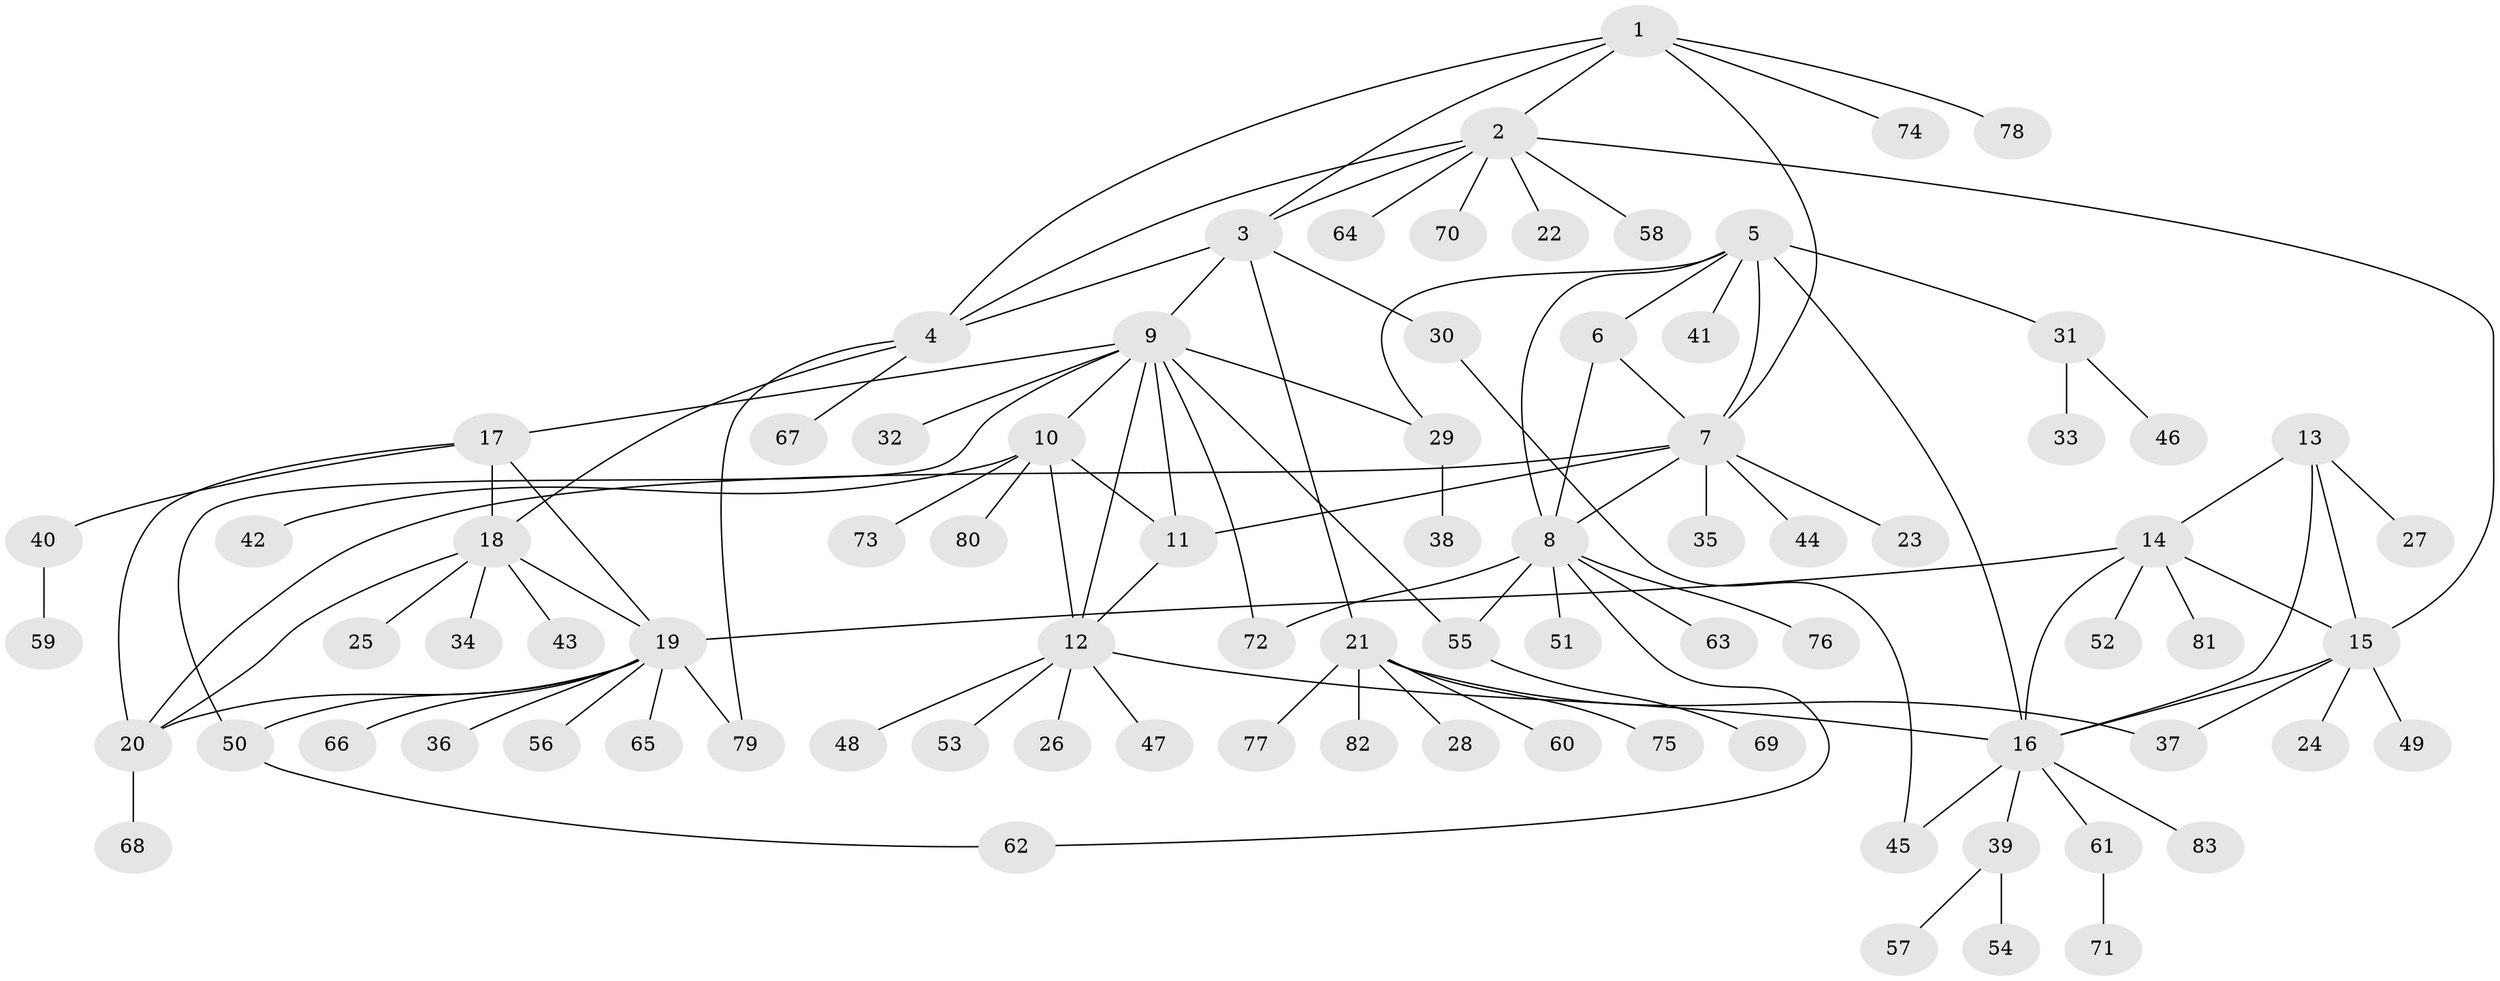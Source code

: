// coarse degree distribution, {5: 0.047619047619047616, 7: 0.06349206349206349, 6: 0.047619047619047616, 12: 0.015873015873015872, 2: 0.09523809523809523, 11: 0.015873015873015872, 4: 0.031746031746031744, 3: 0.047619047619047616, 8: 0.047619047619047616, 1: 0.5873015873015873}
// Generated by graph-tools (version 1.1) at 2025/42/03/06/25 10:42:14]
// undirected, 83 vertices, 111 edges
graph export_dot {
graph [start="1"]
  node [color=gray90,style=filled];
  1;
  2;
  3;
  4;
  5;
  6;
  7;
  8;
  9;
  10;
  11;
  12;
  13;
  14;
  15;
  16;
  17;
  18;
  19;
  20;
  21;
  22;
  23;
  24;
  25;
  26;
  27;
  28;
  29;
  30;
  31;
  32;
  33;
  34;
  35;
  36;
  37;
  38;
  39;
  40;
  41;
  42;
  43;
  44;
  45;
  46;
  47;
  48;
  49;
  50;
  51;
  52;
  53;
  54;
  55;
  56;
  57;
  58;
  59;
  60;
  61;
  62;
  63;
  64;
  65;
  66;
  67;
  68;
  69;
  70;
  71;
  72;
  73;
  74;
  75;
  76;
  77;
  78;
  79;
  80;
  81;
  82;
  83;
  1 -- 2;
  1 -- 3;
  1 -- 4;
  1 -- 7;
  1 -- 74;
  1 -- 78;
  2 -- 3;
  2 -- 4;
  2 -- 15;
  2 -- 22;
  2 -- 58;
  2 -- 64;
  2 -- 70;
  3 -- 4;
  3 -- 9;
  3 -- 21;
  3 -- 30;
  4 -- 18;
  4 -- 67;
  4 -- 79;
  5 -- 6;
  5 -- 7;
  5 -- 8;
  5 -- 16;
  5 -- 29;
  5 -- 31;
  5 -- 41;
  6 -- 7;
  6 -- 8;
  7 -- 8;
  7 -- 11;
  7 -- 20;
  7 -- 23;
  7 -- 35;
  7 -- 44;
  8 -- 51;
  8 -- 55;
  8 -- 62;
  8 -- 63;
  8 -- 72;
  8 -- 76;
  9 -- 10;
  9 -- 11;
  9 -- 12;
  9 -- 17;
  9 -- 29;
  9 -- 32;
  9 -- 50;
  9 -- 55;
  9 -- 72;
  10 -- 11;
  10 -- 12;
  10 -- 42;
  10 -- 73;
  10 -- 80;
  11 -- 12;
  12 -- 16;
  12 -- 26;
  12 -- 47;
  12 -- 48;
  12 -- 53;
  13 -- 14;
  13 -- 15;
  13 -- 16;
  13 -- 27;
  14 -- 15;
  14 -- 16;
  14 -- 19;
  14 -- 52;
  14 -- 81;
  15 -- 16;
  15 -- 24;
  15 -- 37;
  15 -- 49;
  16 -- 39;
  16 -- 45;
  16 -- 61;
  16 -- 83;
  17 -- 18;
  17 -- 19;
  17 -- 20;
  17 -- 40;
  18 -- 19;
  18 -- 20;
  18 -- 25;
  18 -- 34;
  18 -- 43;
  19 -- 20;
  19 -- 36;
  19 -- 50;
  19 -- 56;
  19 -- 65;
  19 -- 66;
  19 -- 79;
  20 -- 68;
  21 -- 28;
  21 -- 37;
  21 -- 60;
  21 -- 75;
  21 -- 77;
  21 -- 82;
  29 -- 38;
  30 -- 45;
  31 -- 33;
  31 -- 46;
  39 -- 54;
  39 -- 57;
  40 -- 59;
  50 -- 62;
  55 -- 69;
  61 -- 71;
}
